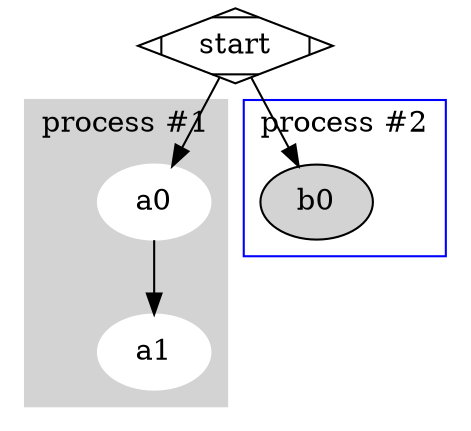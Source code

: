 
digraph G {
	subgraph cluster_0 {
		style=filled;
		color=lightgrey;
		node [style=filled,color=white];
		a0 -> a1
		label = "process #1";
	}

	subgraph cluster_1 {
		node [style=filled];
		b0
		label = "process #2";
		color=blue
	}
	start -> a0;
	start -> b0;
	start [shape=Mdiamond];
}